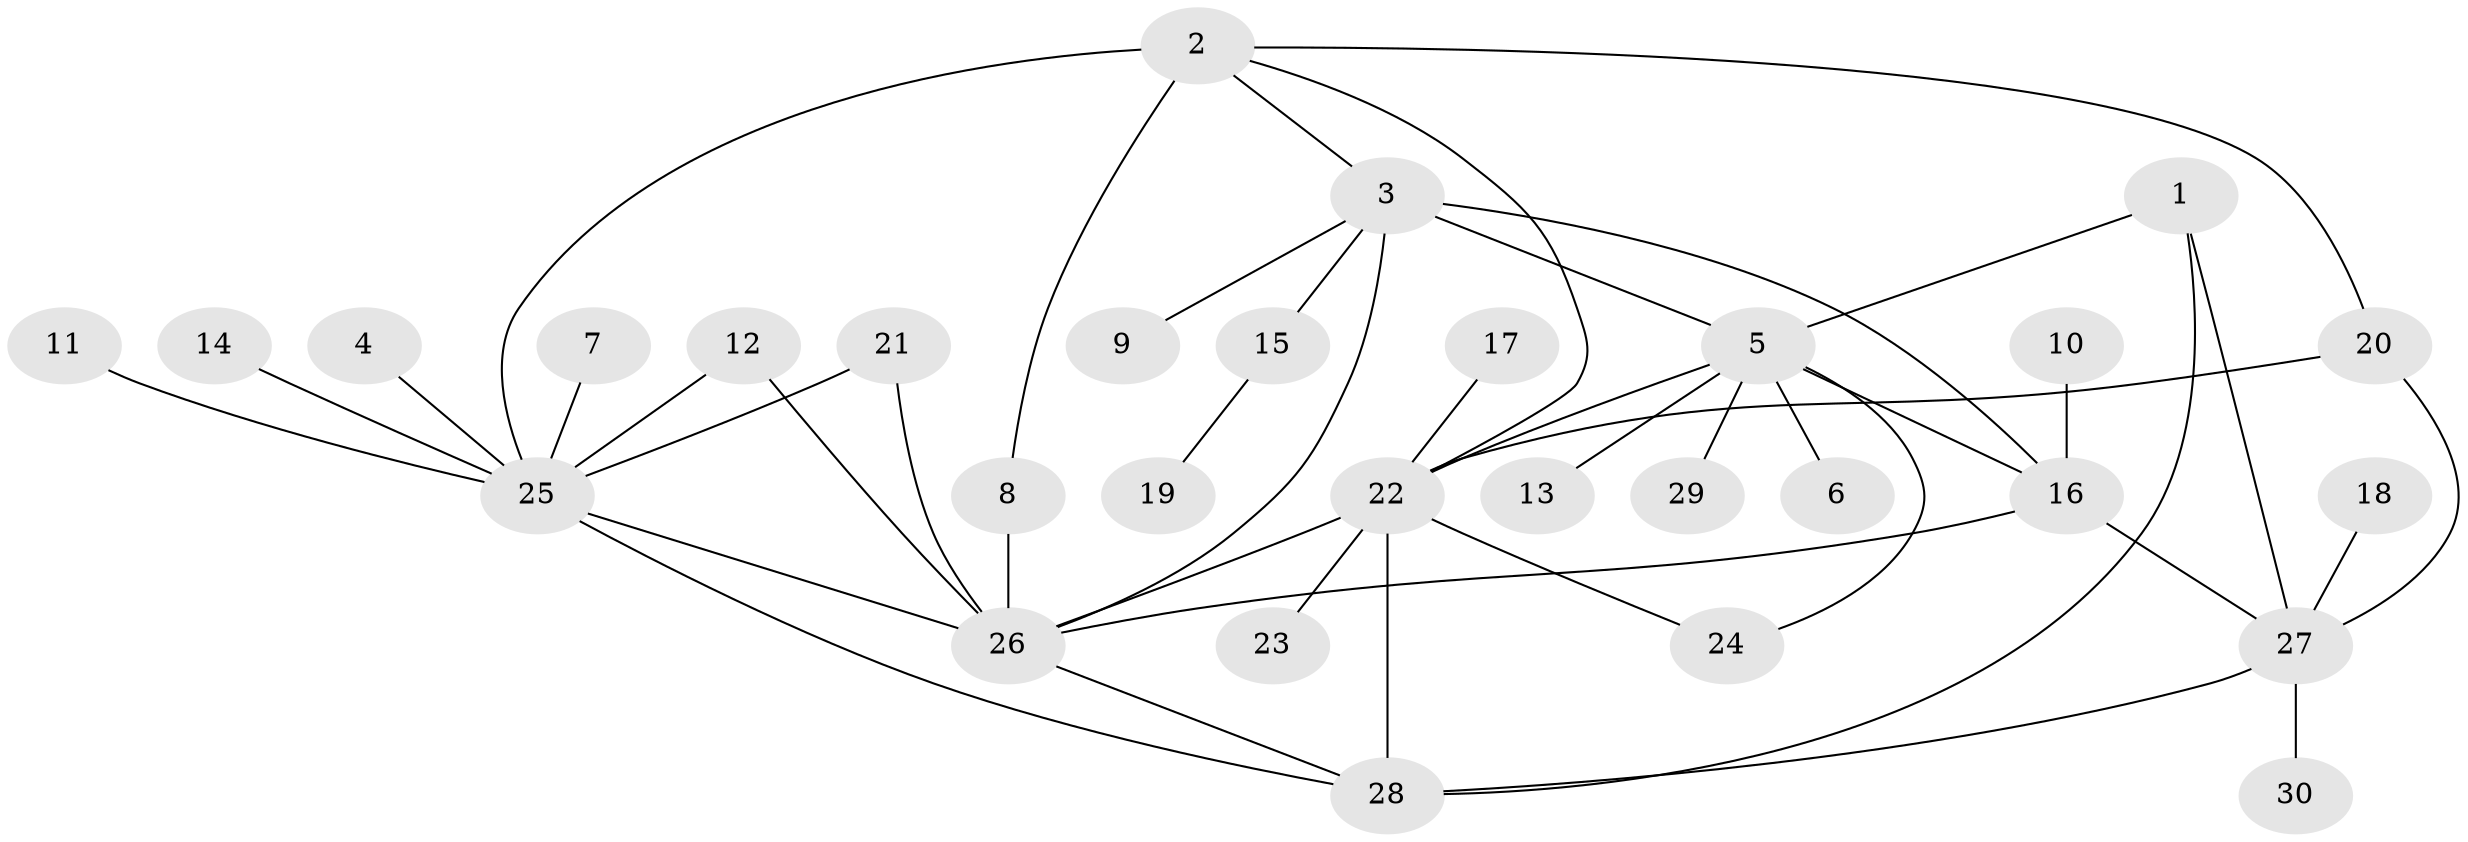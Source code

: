 // original degree distribution, {6: 0.04838709677419355, 3: 0.11290322580645161, 7: 0.04838709677419355, 11: 0.016129032258064516, 2: 0.27419354838709675, 4: 0.04838709677419355, 10: 0.016129032258064516, 9: 0.016129032258064516, 1: 0.41935483870967744}
// Generated by graph-tools (version 1.1) at 2025/50/03/09/25 03:50:36]
// undirected, 30 vertices, 45 edges
graph export_dot {
graph [start="1"]
  node [color=gray90,style=filled];
  1;
  2;
  3;
  4;
  5;
  6;
  7;
  8;
  9;
  10;
  11;
  12;
  13;
  14;
  15;
  16;
  17;
  18;
  19;
  20;
  21;
  22;
  23;
  24;
  25;
  26;
  27;
  28;
  29;
  30;
  1 -- 5 [weight=1.0];
  1 -- 27 [weight=1.0];
  1 -- 28 [weight=1.0];
  2 -- 3 [weight=1.0];
  2 -- 8 [weight=1.0];
  2 -- 20 [weight=1.0];
  2 -- 22 [weight=1.0];
  2 -- 25 [weight=2.0];
  3 -- 5 [weight=1.0];
  3 -- 9 [weight=1.0];
  3 -- 15 [weight=1.0];
  3 -- 16 [weight=2.0];
  3 -- 26 [weight=1.0];
  4 -- 25 [weight=1.0];
  5 -- 6 [weight=1.0];
  5 -- 13 [weight=1.0];
  5 -- 16 [weight=1.0];
  5 -- 22 [weight=1.0];
  5 -- 24 [weight=1.0];
  5 -- 29 [weight=1.0];
  7 -- 25 [weight=1.0];
  8 -- 26 [weight=2.0];
  10 -- 16 [weight=1.0];
  11 -- 25 [weight=1.0];
  12 -- 25 [weight=1.0];
  12 -- 26 [weight=1.0];
  14 -- 25 [weight=1.0];
  15 -- 19 [weight=1.0];
  16 -- 26 [weight=1.0];
  16 -- 27 [weight=1.0];
  17 -- 22 [weight=1.0];
  18 -- 27 [weight=1.0];
  20 -- 22 [weight=1.0];
  20 -- 27 [weight=1.0];
  21 -- 25 [weight=1.0];
  21 -- 26 [weight=1.0];
  22 -- 23 [weight=1.0];
  22 -- 24 [weight=1.0];
  22 -- 26 [weight=1.0];
  22 -- 28 [weight=2.0];
  25 -- 26 [weight=1.0];
  25 -- 28 [weight=1.0];
  26 -- 28 [weight=1.0];
  27 -- 28 [weight=1.0];
  27 -- 30 [weight=1.0];
}
